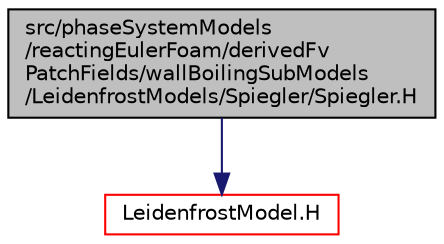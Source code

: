 digraph "src/phaseSystemModels/reactingEulerFoam/derivedFvPatchFields/wallBoilingSubModels/LeidenfrostModels/Spiegler/Spiegler.H"
{
  bgcolor="transparent";
  edge [fontname="Helvetica",fontsize="10",labelfontname="Helvetica",labelfontsize="10"];
  node [fontname="Helvetica",fontsize="10",shape=record];
  Node1 [label="src/phaseSystemModels\l/reactingEulerFoam/derivedFv\lPatchFields/wallBoilingSubModels\l/LeidenfrostModels/Spiegler/Spiegler.H",height=0.2,width=0.4,color="black", fillcolor="grey75", style="filled" fontcolor="black"];
  Node1 -> Node2 [color="midnightblue",fontsize="10",style="solid",fontname="Helvetica"];
  Node2 [label="LeidenfrostModel.H",height=0.2,width=0.4,color="red",URL="$LeidenfrostModel_8H.html"];
}
